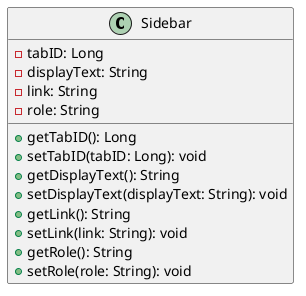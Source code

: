 @startuml
class Sidebar [[java:edu.sru.cpsc.webshopping.domain.sidebar.Sidebar]] {
	-tabID: Long
	-displayText: String
	-link: String
	-role: String
	+getTabID(): Long
	+setTabID(tabID: Long): void
	+getDisplayText(): String
	+setDisplayText(displayText: String): void
	+getLink(): String
	+setLink(link: String): void
	+getRole(): String
	+setRole(role: String): void
}
@enduml